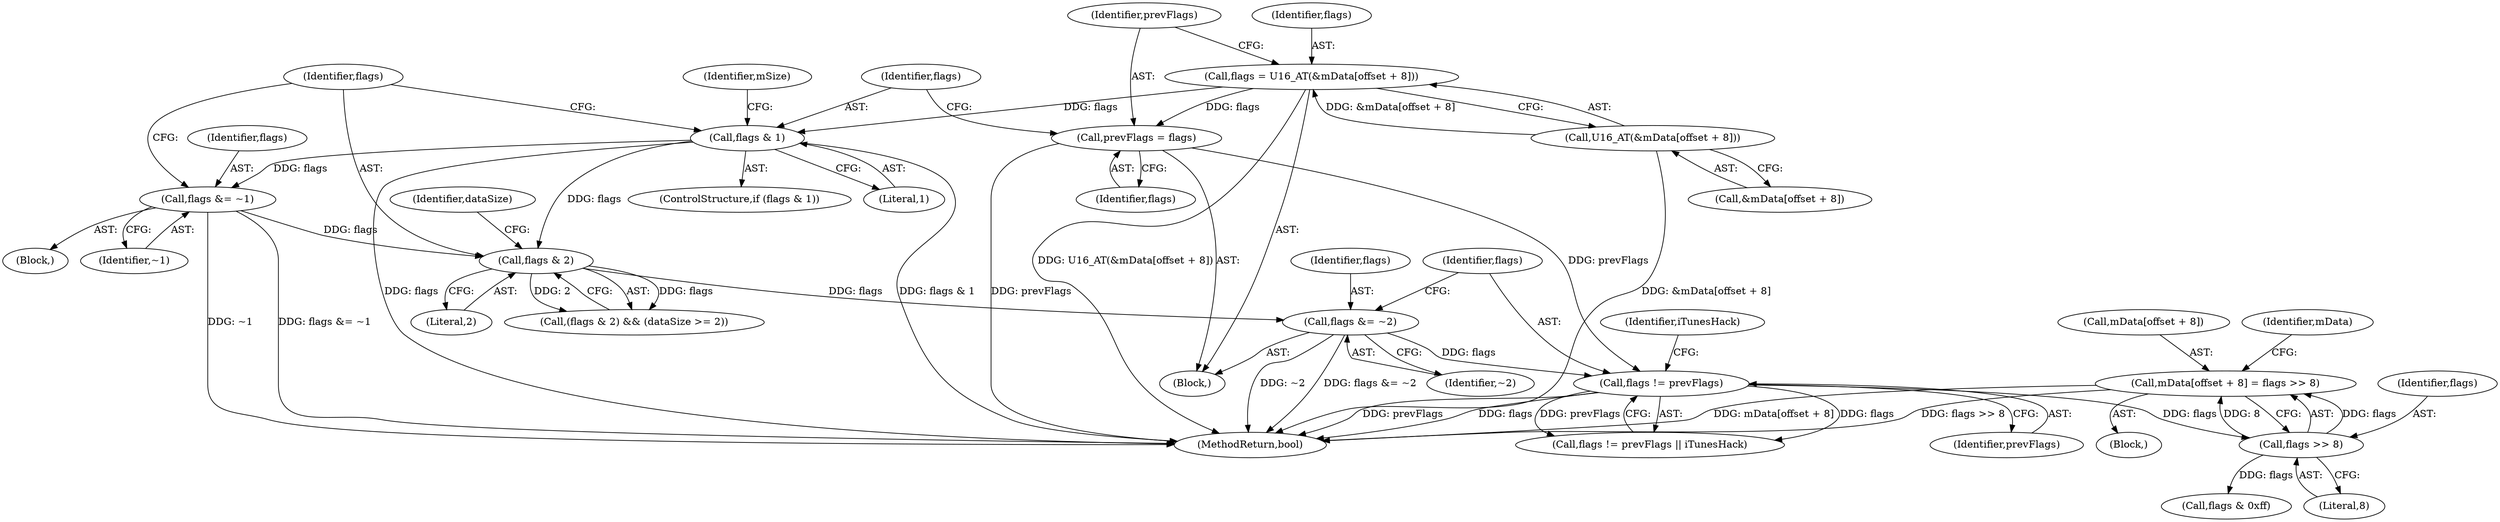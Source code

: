 digraph "0_Android_dd3ca4d6b81a9ae2ddf358b7b93d2f8c010921f5@array" {
"1000355" [label="(Call,mData[offset + 8] = flags >> 8)"];
"1000361" [label="(Call,flags >> 8)"];
"1000342" [label="(Call,flags != prevFlags)"];
"1000337" [label="(Call,flags &= ~2)"];
"1000240" [label="(Call,flags & 2)"];
"1000235" [label="(Call,flags &= ~1)"];
"1000190" [label="(Call,flags & 1)"];
"1000176" [label="(Call,flags = U16_AT(&mData[offset + 8]))"];
"1000178" [label="(Call,U16_AT(&mData[offset + 8]))"];
"1000186" [label="(Call,prevFlags = flags)"];
"1000197" [label="(Identifier,mSize)"];
"1000242" [label="(Literal,2)"];
"1000236" [label="(Identifier,flags)"];
"1000188" [label="(Identifier,flags)"];
"1000370" [label="(Call,flags & 0xff)"];
"1000355" [label="(Call,mData[offset + 8] = flags >> 8)"];
"1000345" [label="(Identifier,iTunesHack)"];
"1000362" [label="(Identifier,flags)"];
"1000186" [label="(Call,prevFlags = flags)"];
"1000191" [label="(Identifier,flags)"];
"1000177" [label="(Identifier,flags)"];
"1000189" [label="(ControlStructure,if (flags & 1))"];
"1000190" [label="(Call,flags & 1)"];
"1000337" [label="(Call,flags &= ~2)"];
"1000346" [label="(Block,)"];
"1000342" [label="(Call,flags != prevFlags)"];
"1000124" [label="(Block,)"];
"1000237" [label="(Identifier,~1)"];
"1000178" [label="(Call,U16_AT(&mData[offset + 8]))"];
"1000341" [label="(Call,flags != prevFlags || iTunesHack)"];
"1000240" [label="(Call,flags & 2)"];
"1000344" [label="(Identifier,prevFlags)"];
"1000187" [label="(Identifier,prevFlags)"];
"1000235" [label="(Call,flags &= ~1)"];
"1000241" [label="(Identifier,flags)"];
"1000244" [label="(Identifier,dataSize)"];
"1000338" [label="(Identifier,flags)"];
"1000179" [label="(Call,&mData[offset + 8])"];
"1000176" [label="(Call,flags = U16_AT(&mData[offset + 8]))"];
"1000343" [label="(Identifier,flags)"];
"1000192" [label="(Literal,1)"];
"1000361" [label="(Call,flags >> 8)"];
"1000356" [label="(Call,mData[offset + 8])"];
"1000339" [label="(Identifier,~2)"];
"1000363" [label="(Literal,8)"];
"1000389" [label="(MethodReturn,bool)"];
"1000193" [label="(Block,)"];
"1000239" [label="(Call,(flags & 2) && (dataSize >= 2))"];
"1000366" [label="(Identifier,mData)"];
"1000355" -> "1000346"  [label="AST: "];
"1000355" -> "1000361"  [label="CFG: "];
"1000356" -> "1000355"  [label="AST: "];
"1000361" -> "1000355"  [label="AST: "];
"1000366" -> "1000355"  [label="CFG: "];
"1000355" -> "1000389"  [label="DDG: mData[offset + 8]"];
"1000355" -> "1000389"  [label="DDG: flags >> 8"];
"1000361" -> "1000355"  [label="DDG: flags"];
"1000361" -> "1000355"  [label="DDG: 8"];
"1000361" -> "1000363"  [label="CFG: "];
"1000362" -> "1000361"  [label="AST: "];
"1000363" -> "1000361"  [label="AST: "];
"1000342" -> "1000361"  [label="DDG: flags"];
"1000361" -> "1000370"  [label="DDG: flags"];
"1000342" -> "1000341"  [label="AST: "];
"1000342" -> "1000344"  [label="CFG: "];
"1000343" -> "1000342"  [label="AST: "];
"1000344" -> "1000342"  [label="AST: "];
"1000345" -> "1000342"  [label="CFG: "];
"1000341" -> "1000342"  [label="CFG: "];
"1000342" -> "1000389"  [label="DDG: prevFlags"];
"1000342" -> "1000389"  [label="DDG: flags"];
"1000342" -> "1000341"  [label="DDG: flags"];
"1000342" -> "1000341"  [label="DDG: prevFlags"];
"1000337" -> "1000342"  [label="DDG: flags"];
"1000186" -> "1000342"  [label="DDG: prevFlags"];
"1000337" -> "1000124"  [label="AST: "];
"1000337" -> "1000339"  [label="CFG: "];
"1000338" -> "1000337"  [label="AST: "];
"1000339" -> "1000337"  [label="AST: "];
"1000343" -> "1000337"  [label="CFG: "];
"1000337" -> "1000389"  [label="DDG: ~2"];
"1000337" -> "1000389"  [label="DDG: flags &= ~2"];
"1000240" -> "1000337"  [label="DDG: flags"];
"1000240" -> "1000239"  [label="AST: "];
"1000240" -> "1000242"  [label="CFG: "];
"1000241" -> "1000240"  [label="AST: "];
"1000242" -> "1000240"  [label="AST: "];
"1000244" -> "1000240"  [label="CFG: "];
"1000239" -> "1000240"  [label="CFG: "];
"1000240" -> "1000239"  [label="DDG: flags"];
"1000240" -> "1000239"  [label="DDG: 2"];
"1000235" -> "1000240"  [label="DDG: flags"];
"1000190" -> "1000240"  [label="DDG: flags"];
"1000235" -> "1000193"  [label="AST: "];
"1000235" -> "1000237"  [label="CFG: "];
"1000236" -> "1000235"  [label="AST: "];
"1000237" -> "1000235"  [label="AST: "];
"1000241" -> "1000235"  [label="CFG: "];
"1000235" -> "1000389"  [label="DDG: ~1"];
"1000235" -> "1000389"  [label="DDG: flags &= ~1"];
"1000190" -> "1000235"  [label="DDG: flags"];
"1000190" -> "1000189"  [label="AST: "];
"1000190" -> "1000192"  [label="CFG: "];
"1000191" -> "1000190"  [label="AST: "];
"1000192" -> "1000190"  [label="AST: "];
"1000197" -> "1000190"  [label="CFG: "];
"1000241" -> "1000190"  [label="CFG: "];
"1000190" -> "1000389"  [label="DDG: flags & 1"];
"1000190" -> "1000389"  [label="DDG: flags"];
"1000176" -> "1000190"  [label="DDG: flags"];
"1000176" -> "1000124"  [label="AST: "];
"1000176" -> "1000178"  [label="CFG: "];
"1000177" -> "1000176"  [label="AST: "];
"1000178" -> "1000176"  [label="AST: "];
"1000187" -> "1000176"  [label="CFG: "];
"1000176" -> "1000389"  [label="DDG: U16_AT(&mData[offset + 8])"];
"1000178" -> "1000176"  [label="DDG: &mData[offset + 8]"];
"1000176" -> "1000186"  [label="DDG: flags"];
"1000178" -> "1000179"  [label="CFG: "];
"1000179" -> "1000178"  [label="AST: "];
"1000178" -> "1000389"  [label="DDG: &mData[offset + 8]"];
"1000186" -> "1000124"  [label="AST: "];
"1000186" -> "1000188"  [label="CFG: "];
"1000187" -> "1000186"  [label="AST: "];
"1000188" -> "1000186"  [label="AST: "];
"1000191" -> "1000186"  [label="CFG: "];
"1000186" -> "1000389"  [label="DDG: prevFlags"];
}
